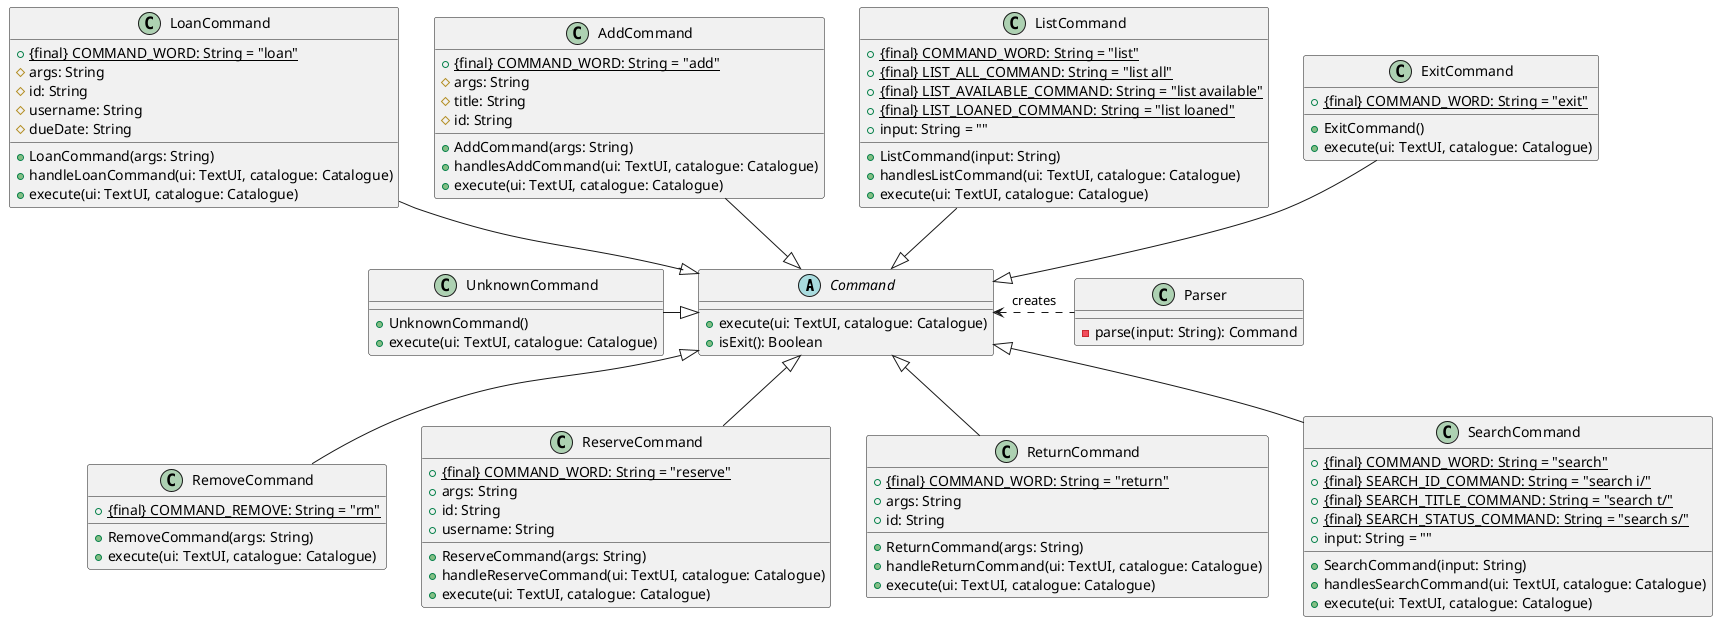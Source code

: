 @startuml
'https://plantuml.com/class-diagram

Command <|-up- ExitCommand
Command <|-up- ListCommand
Command <|-up- AddCommand
Command <|-up- LoanCommand
Command <|-- RemoveCommand
Command <|-- ReserveCommand
Command <|-- ReturnCommand
Command <|-- SearchCommand
Command <|-left- UnknownCommand
Command <.right. Parser: creates

class Parser {
- parse(input: String): Command
}

abstract class Command {
+ execute(ui: TextUI, catalogue: Catalogue)
+ isExit(): Boolean
}

class AddCommand {
+ {static} {final} COMMAND_WORD: String = "add"
# args: String
# title: String
# id: String
+ AddCommand(args: String)
+ handlesAddCommand(ui: TextUI, catalogue: Catalogue)
+ execute(ui: TextUI, catalogue: Catalogue)
}

class ExitCommand {
+ {static} {final} COMMAND_WORD: String = "exit"
+ ExitCommand()
+ execute(ui: TextUI, catalogue: Catalogue)
}

class ListCommand {
+ {static} {final} COMMAND_WORD: String = "list"
+ {static} {final} LIST_ALL_COMMAND: String = "list all"
+ {static} {final} LIST_AVAILABLE_COMMAND: String = "list available"
+ {static} {final} LIST_LOANED_COMMAND: String = "list loaned"
+ input: String = ""
+ ListCommand(input: String)
+ handlesListCommand(ui: TextUI, catalogue: Catalogue)
+ execute(ui: TextUI, catalogue: Catalogue)
}

class LoanCommand {
+ {static} {final} COMMAND_WORD: String = "loan"
# args: String
# id: String
# username: String
# dueDate: String
+ LoanCommand(args: String)
+ handleLoanCommand(ui: TextUI, catalogue: Catalogue)
+ execute(ui: TextUI, catalogue: Catalogue)
}

class RemoveCommand {
+ {static} {final} COMMAND_REMOVE: String = "rm"
+ RemoveCommand(args: String)
+ execute(ui: TextUI, catalogue: Catalogue)
}

class ReserveCommand {
+ {static} {final} COMMAND_WORD: String = "reserve"
+ args: String
+ id: String
+ username: String
+ ReserveCommand(args: String)
+ handleReserveCommand(ui: TextUI, catalogue: Catalogue)
+ execute(ui: TextUI, catalogue: Catalogue)

}

class ReturnCommand {
+ {static} {final} COMMAND_WORD: String = "return"
+ args: String
+ id: String
+ ReturnCommand(args: String)
+ handleReturnCommand(ui: TextUI, catalogue: Catalogue)
+ execute(ui: TextUI, catalogue: Catalogue)
}

class SearchCommand {
+ {static} {final} COMMAND_WORD: String = "search"
+ {static} {final} SEARCH_ID_COMMAND: String = "search i/"
+ {static} {final} SEARCH_TITLE_COMMAND: String = "search t/"
+ {static} {final} SEARCH_STATUS_COMMAND: String = "search s/"
+ input: String = ""
+ SearchCommand(input: String)
+ handlesSearchCommand(ui: TextUI, catalogue: Catalogue)
+ execute(ui: TextUI, catalogue: Catalogue)
}

class UnknownCommand {
+ UnknownCommand()
+ execute(ui: TextUI, catalogue: Catalogue)
}


@enduml